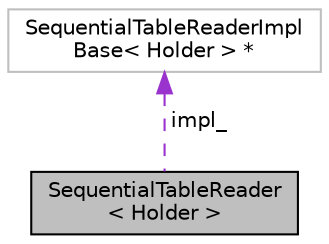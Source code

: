 digraph "SequentialTableReader&lt; Holder &gt;"
{
  edge [fontname="Helvetica",fontsize="10",labelfontname="Helvetica",labelfontsize="10"];
  node [fontname="Helvetica",fontsize="10",shape=record];
  Node1 [label="SequentialTableReader\l\< Holder \>",height=0.2,width=0.4,color="black", fillcolor="grey75", style="filled", fontcolor="black"];
  Node2 -> Node1 [dir="back",color="darkorchid3",fontsize="10",style="dashed",label=" impl_" ,fontname="Helvetica"];
  Node2 [label="SequentialTableReaderImpl\lBase\< Holder \> *",height=0.2,width=0.4,color="grey75", fillcolor="white", style="filled"];
}
